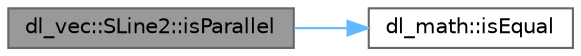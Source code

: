 digraph "dl_vec::SLine2::isParallel"
{
 // LATEX_PDF_SIZE
  bgcolor="transparent";
  edge [fontname=Helvetica,fontsize=10,labelfontname=Helvetica,labelfontsize=10];
  node [fontname=Helvetica,fontsize=10,shape=box,height=0.2,width=0.4];
  rankdir="LR";
  Node1 [id="Node000001",label="dl_vec::SLine2::isParallel",height=0.2,width=0.4,color="gray40", fillcolor="grey60", style="filled", fontcolor="black",tooltip="線分が平行かどうか調べる関数"];
  Node1 -> Node2 [id="edge1_Node000001_Node000002",color="steelblue1",style="solid",tooltip=" "];
  Node2 [id="Node000002",label="dl_math::isEqual",height=0.2,width=0.4,color="grey40", fillcolor="white", style="filled",URL="$namespacedl__math.html#af27ba2f63b75019c3f3dc1ef47e3f42b",tooltip="C++において，小数同士の計算は誤差が出てしまう．誤差込みで値が等しいか調べる．"];
}
